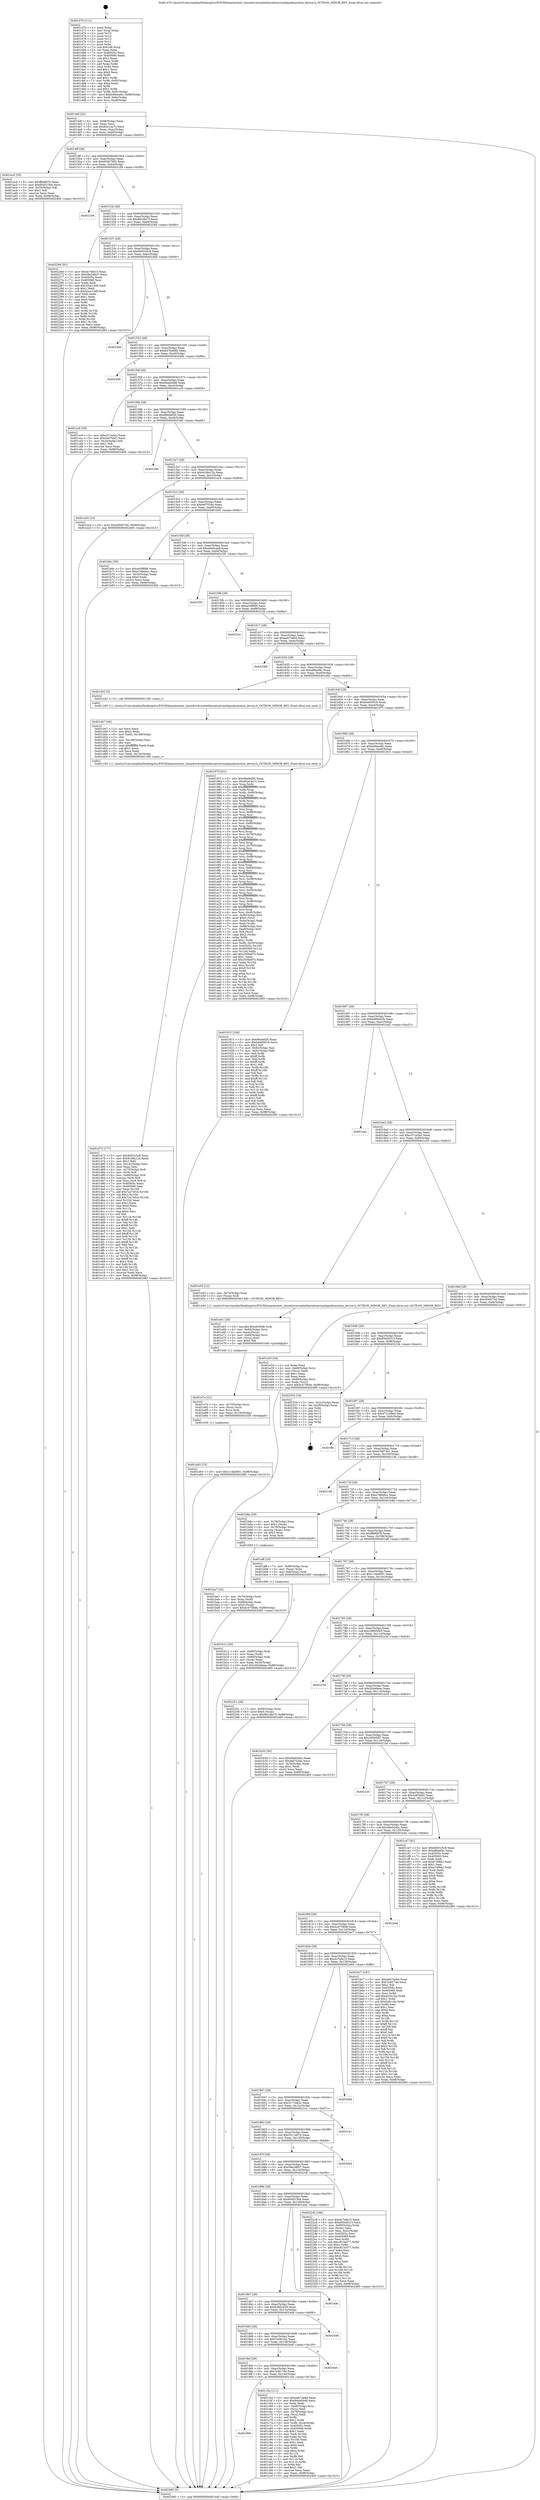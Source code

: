 digraph "0x401470" {
  label = "0x401470 (/mnt/c/Users/mathe/Desktop/tcc/POCII/binaries/extr_linuxdriversnetethernetcaviumliquidioocteon_device.h_OCTEON_MINOR_REV_Final-ollvm.out::main(0))"
  labelloc = "t"
  node[shape=record]

  Entry [label="",width=0.3,height=0.3,shape=circle,fillcolor=black,style=filled]
  "0x4014df" [label="{
     0x4014df [32]\l
     | [instrs]\l
     &nbsp;&nbsp;0x4014df \<+6\>: mov -0x98(%rbp),%eax\l
     &nbsp;&nbsp;0x4014e5 \<+2\>: mov %eax,%ecx\l
     &nbsp;&nbsp;0x4014e7 \<+6\>: sub $0x82e14a7c,%ecx\l
     &nbsp;&nbsp;0x4014ed \<+6\>: mov %eax,-0xac(%rbp)\l
     &nbsp;&nbsp;0x4014f3 \<+6\>: mov %ecx,-0xb0(%rbp)\l
     &nbsp;&nbsp;0x4014f9 \<+6\>: je 0000000000401ac0 \<main+0x650\>\l
  }"]
  "0x401ac0" [label="{
     0x401ac0 [30]\l
     | [instrs]\l
     &nbsp;&nbsp;0x401ac0 \<+5\>: mov $0xffb8fd7b,%eax\l
     &nbsp;&nbsp;0x401ac5 \<+5\>: mov $0x604515eb,%ecx\l
     &nbsp;&nbsp;0x401aca \<+3\>: mov -0x35(%rbp),%dl\l
     &nbsp;&nbsp;0x401acd \<+3\>: test $0x1,%dl\l
     &nbsp;&nbsp;0x401ad0 \<+3\>: cmovne %ecx,%eax\l
     &nbsp;&nbsp;0x401ad3 \<+6\>: mov %eax,-0x98(%rbp)\l
     &nbsp;&nbsp;0x401ad9 \<+5\>: jmp 0000000000402485 \<main+0x1015\>\l
  }"]
  "0x4014ff" [label="{
     0x4014ff [28]\l
     | [instrs]\l
     &nbsp;&nbsp;0x4014ff \<+5\>: jmp 0000000000401504 \<main+0x94\>\l
     &nbsp;&nbsp;0x401504 \<+6\>: mov -0xac(%rbp),%eax\l
     &nbsp;&nbsp;0x40150a \<+5\>: sub $0x85467693,%eax\l
     &nbsp;&nbsp;0x40150f \<+6\>: mov %eax,-0xb4(%rbp)\l
     &nbsp;&nbsp;0x401515 \<+6\>: je 0000000000402169 \<main+0xcf9\>\l
  }"]
  Exit [label="",width=0.3,height=0.3,shape=circle,fillcolor=black,style=filled,peripheries=2]
  "0x402169" [label="{
     0x402169\l
  }", style=dashed]
  "0x40151b" [label="{
     0x40151b [28]\l
     | [instrs]\l
     &nbsp;&nbsp;0x40151b \<+5\>: jmp 0000000000401520 \<main+0xb0\>\l
     &nbsp;&nbsp;0x401520 \<+6\>: mov -0xac(%rbp),%eax\l
     &nbsp;&nbsp;0x401526 \<+5\>: sub $0x881dbc7f,%eax\l
     &nbsp;&nbsp;0x40152b \<+6\>: mov %eax,-0xb8(%rbp)\l
     &nbsp;&nbsp;0x401531 \<+6\>: je 000000000040226d \<main+0xdfd\>\l
  }"]
  "0x401e93" [label="{
     0x401e93 [15]\l
     | [instrs]\l
     &nbsp;&nbsp;0x401e93 \<+10\>: movl $0x11dab091,-0x98(%rbp)\l
     &nbsp;&nbsp;0x401e9d \<+5\>: jmp 0000000000402485 \<main+0x1015\>\l
  }"]
  "0x40226d" [label="{
     0x40226d [91]\l
     | [instrs]\l
     &nbsp;&nbsp;0x40226d \<+5\>: mov $0x4c7efe15,%eax\l
     &nbsp;&nbsp;0x402272 \<+5\>: mov $0x59e2d607,%ecx\l
     &nbsp;&nbsp;0x402277 \<+7\>: mov 0x40505c,%edx\l
     &nbsp;&nbsp;0x40227e \<+7\>: mov 0x405060,%esi\l
     &nbsp;&nbsp;0x402285 \<+2\>: mov %edx,%edi\l
     &nbsp;&nbsp;0x402287 \<+6\>: add $0x32ce13d9,%edi\l
     &nbsp;&nbsp;0x40228d \<+3\>: sub $0x1,%edi\l
     &nbsp;&nbsp;0x402290 \<+6\>: sub $0x32ce13d9,%edi\l
     &nbsp;&nbsp;0x402296 \<+3\>: imul %edi,%edx\l
     &nbsp;&nbsp;0x402299 \<+3\>: and $0x1,%edx\l
     &nbsp;&nbsp;0x40229c \<+3\>: cmp $0x0,%edx\l
     &nbsp;&nbsp;0x40229f \<+4\>: sete %r8b\l
     &nbsp;&nbsp;0x4022a3 \<+3\>: cmp $0xa,%esi\l
     &nbsp;&nbsp;0x4022a6 \<+4\>: setl %r9b\l
     &nbsp;&nbsp;0x4022aa \<+3\>: mov %r8b,%r10b\l
     &nbsp;&nbsp;0x4022ad \<+3\>: and %r9b,%r10b\l
     &nbsp;&nbsp;0x4022b0 \<+3\>: xor %r9b,%r8b\l
     &nbsp;&nbsp;0x4022b3 \<+3\>: or %r8b,%r10b\l
     &nbsp;&nbsp;0x4022b6 \<+4\>: test $0x1,%r10b\l
     &nbsp;&nbsp;0x4022ba \<+3\>: cmovne %ecx,%eax\l
     &nbsp;&nbsp;0x4022bd \<+6\>: mov %eax,-0x98(%rbp)\l
     &nbsp;&nbsp;0x4022c3 \<+5\>: jmp 0000000000402485 \<main+0x1015\>\l
  }"]
  "0x401537" [label="{
     0x401537 [28]\l
     | [instrs]\l
     &nbsp;&nbsp;0x401537 \<+5\>: jmp 000000000040153c \<main+0xcc\>\l
     &nbsp;&nbsp;0x40153c \<+6\>: mov -0xac(%rbp),%eax\l
     &nbsp;&nbsp;0x401542 \<+5\>: sub $0x8d5525c8,%eax\l
     &nbsp;&nbsp;0x401547 \<+6\>: mov %eax,-0xbc(%rbp)\l
     &nbsp;&nbsp;0x40154d \<+6\>: je 00000000004023b0 \<main+0xf40\>\l
  }"]
  "0x401e7e" [label="{
     0x401e7e [21]\l
     | [instrs]\l
     &nbsp;&nbsp;0x401e7e \<+4\>: mov -0x70(%rbp),%rcx\l
     &nbsp;&nbsp;0x401e82 \<+3\>: mov (%rcx),%rcx\l
     &nbsp;&nbsp;0x401e85 \<+3\>: mov %rcx,%rdi\l
     &nbsp;&nbsp;0x401e88 \<+6\>: mov %eax,-0x150(%rbp)\l
     &nbsp;&nbsp;0x401e8e \<+5\>: call 0000000000401030 \<free@plt\>\l
     | [calls]\l
     &nbsp;&nbsp;0x401030 \{1\} (unknown)\l
  }"]
  "0x4023b0" [label="{
     0x4023b0\l
  }", style=dashed]
  "0x401553" [label="{
     0x401553 [28]\l
     | [instrs]\l
     &nbsp;&nbsp;0x401553 \<+5\>: jmp 0000000000401558 \<main+0xe8\>\l
     &nbsp;&nbsp;0x401558 \<+6\>: mov -0xac(%rbp),%eax\l
     &nbsp;&nbsp;0x40155e \<+5\>: sub $0x8d7b468b,%eax\l
     &nbsp;&nbsp;0x401563 \<+6\>: mov %eax,-0xc0(%rbp)\l
     &nbsp;&nbsp;0x401569 \<+6\>: je 000000000040240b \<main+0xf9b\>\l
  }"]
  "0x401e61" [label="{
     0x401e61 [29]\l
     | [instrs]\l
     &nbsp;&nbsp;0x401e61 \<+10\>: movabs $0x4030d6,%rdi\l
     &nbsp;&nbsp;0x401e6b \<+4\>: mov -0x60(%rbp),%rcx\l
     &nbsp;&nbsp;0x401e6f \<+2\>: mov %eax,(%rcx)\l
     &nbsp;&nbsp;0x401e71 \<+4\>: mov -0x60(%rbp),%rcx\l
     &nbsp;&nbsp;0x401e75 \<+2\>: mov (%rcx),%esi\l
     &nbsp;&nbsp;0x401e77 \<+2\>: mov $0x0,%al\l
     &nbsp;&nbsp;0x401e79 \<+5\>: call 0000000000401040 \<printf@plt\>\l
     | [calls]\l
     &nbsp;&nbsp;0x401040 \{1\} (unknown)\l
  }"]
  "0x40240b" [label="{
     0x40240b\l
  }", style=dashed]
  "0x40156f" [label="{
     0x40156f [28]\l
     | [instrs]\l
     &nbsp;&nbsp;0x40156f \<+5\>: jmp 0000000000401574 \<main+0x104\>\l
     &nbsp;&nbsp;0x401574 \<+6\>: mov -0xac(%rbp),%eax\l
     &nbsp;&nbsp;0x40157a \<+5\>: sub $0x94aa04d6,%eax\l
     &nbsp;&nbsp;0x40157f \<+6\>: mov %eax,-0xc4(%rbp)\l
     &nbsp;&nbsp;0x401585 \<+6\>: je 0000000000401cc9 \<main+0x859\>\l
  }"]
  "0x401d73" [label="{
     0x401d73 [177]\l
     | [instrs]\l
     &nbsp;&nbsp;0x401d73 \<+5\>: mov $0x8d5525c8,%ecx\l
     &nbsp;&nbsp;0x401d78 \<+5\>: mov $0x9c38a12b,%edx\l
     &nbsp;&nbsp;0x401d7d \<+3\>: mov $0x1,%dil\l
     &nbsp;&nbsp;0x401d80 \<+6\>: mov -0x14c(%rbp),%esi\l
     &nbsp;&nbsp;0x401d86 \<+3\>: imul %eax,%esi\l
     &nbsp;&nbsp;0x401d89 \<+4\>: mov -0x70(%rbp),%r8\l
     &nbsp;&nbsp;0x401d8d \<+3\>: mov (%r8),%r8\l
     &nbsp;&nbsp;0x401d90 \<+4\>: mov -0x68(%rbp),%r9\l
     &nbsp;&nbsp;0x401d94 \<+3\>: movslq (%r9),%r9\l
     &nbsp;&nbsp;0x401d97 \<+4\>: mov %esi,(%r8,%r9,4)\l
     &nbsp;&nbsp;0x401d9b \<+7\>: mov 0x40505c,%eax\l
     &nbsp;&nbsp;0x401da2 \<+7\>: mov 0x405060,%esi\l
     &nbsp;&nbsp;0x401da9 \<+3\>: mov %eax,%r10d\l
     &nbsp;&nbsp;0x401dac \<+7\>: add $0x7ca74f1b,%r10d\l
     &nbsp;&nbsp;0x401db3 \<+4\>: sub $0x1,%r10d\l
     &nbsp;&nbsp;0x401db7 \<+7\>: sub $0x7ca74f1b,%r10d\l
     &nbsp;&nbsp;0x401dbe \<+4\>: imul %r10d,%eax\l
     &nbsp;&nbsp;0x401dc2 \<+3\>: and $0x1,%eax\l
     &nbsp;&nbsp;0x401dc5 \<+3\>: cmp $0x0,%eax\l
     &nbsp;&nbsp;0x401dc8 \<+4\>: sete %r11b\l
     &nbsp;&nbsp;0x401dcc \<+3\>: cmp $0xa,%esi\l
     &nbsp;&nbsp;0x401dcf \<+3\>: setl %bl\l
     &nbsp;&nbsp;0x401dd2 \<+3\>: mov %r11b,%r14b\l
     &nbsp;&nbsp;0x401dd5 \<+4\>: xor $0xff,%r14b\l
     &nbsp;&nbsp;0x401dd9 \<+3\>: mov %bl,%r15b\l
     &nbsp;&nbsp;0x401ddc \<+4\>: xor $0xff,%r15b\l
     &nbsp;&nbsp;0x401de0 \<+4\>: xor $0x1,%dil\l
     &nbsp;&nbsp;0x401de4 \<+3\>: mov %r14b,%r12b\l
     &nbsp;&nbsp;0x401de7 \<+4\>: and $0xff,%r12b\l
     &nbsp;&nbsp;0x401deb \<+3\>: and %dil,%r11b\l
     &nbsp;&nbsp;0x401dee \<+3\>: mov %r15b,%r13b\l
     &nbsp;&nbsp;0x401df1 \<+4\>: and $0xff,%r13b\l
     &nbsp;&nbsp;0x401df5 \<+3\>: and %dil,%bl\l
     &nbsp;&nbsp;0x401df8 \<+3\>: or %r11b,%r12b\l
     &nbsp;&nbsp;0x401dfb \<+3\>: or %bl,%r13b\l
     &nbsp;&nbsp;0x401dfe \<+3\>: xor %r13b,%r12b\l
     &nbsp;&nbsp;0x401e01 \<+3\>: or %r15b,%r14b\l
     &nbsp;&nbsp;0x401e04 \<+4\>: xor $0xff,%r14b\l
     &nbsp;&nbsp;0x401e08 \<+4\>: or $0x1,%dil\l
     &nbsp;&nbsp;0x401e0c \<+3\>: and %dil,%r14b\l
     &nbsp;&nbsp;0x401e0f \<+3\>: or %r14b,%r12b\l
     &nbsp;&nbsp;0x401e12 \<+4\>: test $0x1,%r12b\l
     &nbsp;&nbsp;0x401e16 \<+3\>: cmovne %edx,%ecx\l
     &nbsp;&nbsp;0x401e19 \<+6\>: mov %ecx,-0x98(%rbp)\l
     &nbsp;&nbsp;0x401e1f \<+5\>: jmp 0000000000402485 \<main+0x1015\>\l
  }"]
  "0x401cc9" [label="{
     0x401cc9 [30]\l
     | [instrs]\l
     &nbsp;&nbsp;0x401cc9 \<+5\>: mov $0xc57ca3a1,%eax\l
     &nbsp;&nbsp;0x401cce \<+5\>: mov $0x2a97bbf1,%ecx\l
     &nbsp;&nbsp;0x401cd3 \<+3\>: mov -0x2e(%rbp),%dl\l
     &nbsp;&nbsp;0x401cd6 \<+3\>: test $0x1,%dl\l
     &nbsp;&nbsp;0x401cd9 \<+3\>: cmovne %ecx,%eax\l
     &nbsp;&nbsp;0x401cdc \<+6\>: mov %eax,-0x98(%rbp)\l
     &nbsp;&nbsp;0x401ce2 \<+5\>: jmp 0000000000402485 \<main+0x1015\>\l
  }"]
  "0x40158b" [label="{
     0x40158b [28]\l
     | [instrs]\l
     &nbsp;&nbsp;0x40158b \<+5\>: jmp 0000000000401590 \<main+0x120\>\l
     &nbsp;&nbsp;0x401590 \<+6\>: mov -0xac(%rbp),%eax\l
     &nbsp;&nbsp;0x401596 \<+5\>: sub $0x99e0ef20,%eax\l
     &nbsp;&nbsp;0x40159b \<+6\>: mov %eax,-0xc8(%rbp)\l
     &nbsp;&nbsp;0x4015a1 \<+6\>: je 0000000000402346 \<main+0xed6\>\l
  }"]
  "0x401d47" [label="{
     0x401d47 [44]\l
     | [instrs]\l
     &nbsp;&nbsp;0x401d47 \<+2\>: xor %ecx,%ecx\l
     &nbsp;&nbsp;0x401d49 \<+5\>: mov $0x2,%edx\l
     &nbsp;&nbsp;0x401d4e \<+6\>: mov %edx,-0x148(%rbp)\l
     &nbsp;&nbsp;0x401d54 \<+1\>: cltd\l
     &nbsp;&nbsp;0x401d55 \<+6\>: mov -0x148(%rbp),%esi\l
     &nbsp;&nbsp;0x401d5b \<+2\>: idiv %esi\l
     &nbsp;&nbsp;0x401d5d \<+6\>: imul $0xfffffffe,%edx,%edx\l
     &nbsp;&nbsp;0x401d63 \<+3\>: sub $0x1,%ecx\l
     &nbsp;&nbsp;0x401d66 \<+2\>: sub %ecx,%edx\l
     &nbsp;&nbsp;0x401d68 \<+6\>: mov %edx,-0x14c(%rbp)\l
     &nbsp;&nbsp;0x401d6e \<+5\>: call 0000000000401160 \<next_i\>\l
     | [calls]\l
     &nbsp;&nbsp;0x401160 \{1\} (/mnt/c/Users/mathe/Desktop/tcc/POCII/binaries/extr_linuxdriversnetethernetcaviumliquidioocteon_device.h_OCTEON_MINOR_REV_Final-ollvm.out::next_i)\l
  }"]
  "0x402346" [label="{
     0x402346\l
  }", style=dashed]
  "0x4015a7" [label="{
     0x4015a7 [28]\l
     | [instrs]\l
     &nbsp;&nbsp;0x4015a7 \<+5\>: jmp 00000000004015ac \<main+0x13c\>\l
     &nbsp;&nbsp;0x4015ac \<+6\>: mov -0xac(%rbp),%eax\l
     &nbsp;&nbsp;0x4015b2 \<+5\>: sub $0x9c38a12b,%eax\l
     &nbsp;&nbsp;0x4015b7 \<+6\>: mov %eax,-0xcc(%rbp)\l
     &nbsp;&nbsp;0x4015bd \<+6\>: je 0000000000401e24 \<main+0x9b4\>\l
  }"]
  "0x40190b" [label="{
     0x40190b\l
  }", style=dashed]
  "0x401e24" [label="{
     0x401e24 [15]\l
     | [instrs]\l
     &nbsp;&nbsp;0x401e24 \<+10\>: movl $0xd56f270d,-0x98(%rbp)\l
     &nbsp;&nbsp;0x401e2e \<+5\>: jmp 0000000000402485 \<main+0x1015\>\l
  }"]
  "0x4015c3" [label="{
     0x4015c3 [28]\l
     | [instrs]\l
     &nbsp;&nbsp;0x4015c3 \<+5\>: jmp 00000000004015c8 \<main+0x158\>\l
     &nbsp;&nbsp;0x4015c8 \<+6\>: mov -0xac(%rbp),%eax\l
     &nbsp;&nbsp;0x4015ce \<+5\>: sub $0x9ef7034e,%eax\l
     &nbsp;&nbsp;0x4015d3 \<+6\>: mov %eax,-0xd0(%rbp)\l
     &nbsp;&nbsp;0x4015d9 \<+6\>: je 0000000000401b6c \<main+0x6fc\>\l
  }"]
  "0x401c5a" [label="{
     0x401c5a [111]\l
     | [instrs]\l
     &nbsp;&nbsp;0x401c5a \<+5\>: mov $0xaeb7ae6d,%eax\l
     &nbsp;&nbsp;0x401c5f \<+5\>: mov $0x94aa04d6,%ecx\l
     &nbsp;&nbsp;0x401c64 \<+2\>: xor %edx,%edx\l
     &nbsp;&nbsp;0x401c66 \<+4\>: mov -0x68(%rbp),%rsi\l
     &nbsp;&nbsp;0x401c6a \<+2\>: mov (%rsi),%edi\l
     &nbsp;&nbsp;0x401c6c \<+4\>: mov -0x78(%rbp),%rsi\l
     &nbsp;&nbsp;0x401c70 \<+2\>: cmp (%rsi),%edi\l
     &nbsp;&nbsp;0x401c72 \<+4\>: setl %r8b\l
     &nbsp;&nbsp;0x401c76 \<+4\>: and $0x1,%r8b\l
     &nbsp;&nbsp;0x401c7a \<+4\>: mov %r8b,-0x2e(%rbp)\l
     &nbsp;&nbsp;0x401c7e \<+7\>: mov 0x40505c,%edi\l
     &nbsp;&nbsp;0x401c85 \<+8\>: mov 0x405060,%r9d\l
     &nbsp;&nbsp;0x401c8d \<+3\>: sub $0x1,%edx\l
     &nbsp;&nbsp;0x401c90 \<+3\>: mov %edi,%r10d\l
     &nbsp;&nbsp;0x401c93 \<+3\>: add %edx,%r10d\l
     &nbsp;&nbsp;0x401c96 \<+4\>: imul %r10d,%edi\l
     &nbsp;&nbsp;0x401c9a \<+3\>: and $0x1,%edi\l
     &nbsp;&nbsp;0x401c9d \<+3\>: cmp $0x0,%edi\l
     &nbsp;&nbsp;0x401ca0 \<+4\>: sete %r8b\l
     &nbsp;&nbsp;0x401ca4 \<+4\>: cmp $0xa,%r9d\l
     &nbsp;&nbsp;0x401ca8 \<+4\>: setl %r11b\l
     &nbsp;&nbsp;0x401cac \<+3\>: mov %r8b,%bl\l
     &nbsp;&nbsp;0x401caf \<+3\>: and %r11b,%bl\l
     &nbsp;&nbsp;0x401cb2 \<+3\>: xor %r11b,%r8b\l
     &nbsp;&nbsp;0x401cb5 \<+3\>: or %r8b,%bl\l
     &nbsp;&nbsp;0x401cb8 \<+3\>: test $0x1,%bl\l
     &nbsp;&nbsp;0x401cbb \<+3\>: cmovne %ecx,%eax\l
     &nbsp;&nbsp;0x401cbe \<+6\>: mov %eax,-0x98(%rbp)\l
     &nbsp;&nbsp;0x401cc4 \<+5\>: jmp 0000000000402485 \<main+0x1015\>\l
  }"]
  "0x401b6c" [label="{
     0x401b6c [30]\l
     | [instrs]\l
     &nbsp;&nbsp;0x401b6c \<+5\>: mov $0xae5f8fd6,%eax\l
     &nbsp;&nbsp;0x401b71 \<+5\>: mov $0xe7d6e6cc,%ecx\l
     &nbsp;&nbsp;0x401b76 \<+3\>: mov -0x34(%rbp),%edx\l
     &nbsp;&nbsp;0x401b79 \<+3\>: cmp $0x0,%edx\l
     &nbsp;&nbsp;0x401b7c \<+3\>: cmove %ecx,%eax\l
     &nbsp;&nbsp;0x401b7f \<+6\>: mov %eax,-0x98(%rbp)\l
     &nbsp;&nbsp;0x401b85 \<+5\>: jmp 0000000000402485 \<main+0x1015\>\l
  }"]
  "0x4015df" [label="{
     0x4015df [28]\l
     | [instrs]\l
     &nbsp;&nbsp;0x4015df \<+5\>: jmp 00000000004015e4 \<main+0x174\>\l
     &nbsp;&nbsp;0x4015e4 \<+6\>: mov -0xac(%rbp),%eax\l
     &nbsp;&nbsp;0x4015ea \<+5\>: sub $0xa6e6caa8,%eax\l
     &nbsp;&nbsp;0x4015ef \<+6\>: mov %eax,-0xd4(%rbp)\l
     &nbsp;&nbsp;0x4015f5 \<+6\>: je 0000000000401f35 \<main+0xac5\>\l
  }"]
  "0x4018ef" [label="{
     0x4018ef [28]\l
     | [instrs]\l
     &nbsp;&nbsp;0x4018ef \<+5\>: jmp 00000000004018f4 \<main+0x484\>\l
     &nbsp;&nbsp;0x4018f4 \<+6\>: mov -0xac(%rbp),%eax\l
     &nbsp;&nbsp;0x4018fa \<+5\>: sub $0x7e4f17de,%eax\l
     &nbsp;&nbsp;0x4018ff \<+6\>: mov %eax,-0x144(%rbp)\l
     &nbsp;&nbsp;0x401905 \<+6\>: je 0000000000401c5a \<main+0x7ea\>\l
  }"]
  "0x401f35" [label="{
     0x401f35\l
  }", style=dashed]
  "0x4015fb" [label="{
     0x4015fb [28]\l
     | [instrs]\l
     &nbsp;&nbsp;0x4015fb \<+5\>: jmp 0000000000401600 \<main+0x190\>\l
     &nbsp;&nbsp;0x401600 \<+6\>: mov -0xac(%rbp),%eax\l
     &nbsp;&nbsp;0x401606 \<+5\>: sub $0xae5f8fd6,%eax\l
     &nbsp;&nbsp;0x40160b \<+6\>: mov %eax,-0xd8(%rbp)\l
     &nbsp;&nbsp;0x401611 \<+6\>: je 000000000040222e \<main+0xdbe\>\l
  }"]
  "0x4020a0" [label="{
     0x4020a0\l
  }", style=dashed]
  "0x40222e" [label="{
     0x40222e\l
  }", style=dashed]
  "0x401617" [label="{
     0x401617 [28]\l
     | [instrs]\l
     &nbsp;&nbsp;0x401617 \<+5\>: jmp 000000000040161c \<main+0x1ac\>\l
     &nbsp;&nbsp;0x40161c \<+6\>: mov -0xac(%rbp),%eax\l
     &nbsp;&nbsp;0x401622 \<+5\>: sub $0xaeb7ae6d,%eax\l
     &nbsp;&nbsp;0x401627 \<+6\>: mov %eax,-0xdc(%rbp)\l
     &nbsp;&nbsp;0x40162d \<+6\>: je 000000000040238b \<main+0xf1b\>\l
  }"]
  "0x4018d3" [label="{
     0x4018d3 [28]\l
     | [instrs]\l
     &nbsp;&nbsp;0x4018d3 \<+5\>: jmp 00000000004018d8 \<main+0x468\>\l
     &nbsp;&nbsp;0x4018d8 \<+6\>: mov -0xac(%rbp),%eax\l
     &nbsp;&nbsp;0x4018de \<+5\>: sub $0x7ce9e1a2,%eax\l
     &nbsp;&nbsp;0x4018e3 \<+6\>: mov %eax,-0x140(%rbp)\l
     &nbsp;&nbsp;0x4018e9 \<+6\>: je 00000000004020a0 \<main+0xc30\>\l
  }"]
  "0x40238b" [label="{
     0x40238b\l
  }", style=dashed]
  "0x401633" [label="{
     0x401633 [28]\l
     | [instrs]\l
     &nbsp;&nbsp;0x401633 \<+5\>: jmp 0000000000401638 \<main+0x1c8\>\l
     &nbsp;&nbsp;0x401638 \<+6\>: mov -0xac(%rbp),%eax\l
     &nbsp;&nbsp;0x40163e \<+5\>: sub $0xaf6bef4c,%eax\l
     &nbsp;&nbsp;0x401643 \<+6\>: mov %eax,-0xe0(%rbp)\l
     &nbsp;&nbsp;0x401649 \<+6\>: je 0000000000401d42 \<main+0x8d2\>\l
  }"]
  "0x402448" [label="{
     0x402448\l
  }", style=dashed]
  "0x401d42" [label="{
     0x401d42 [5]\l
     | [instrs]\l
     &nbsp;&nbsp;0x401d42 \<+5\>: call 0000000000401160 \<next_i\>\l
     | [calls]\l
     &nbsp;&nbsp;0x401160 \{1\} (/mnt/c/Users/mathe/Desktop/tcc/POCII/binaries/extr_linuxdriversnetethernetcaviumliquidioocteon_device.h_OCTEON_MINOR_REV_Final-ollvm.out::next_i)\l
  }"]
  "0x40164f" [label="{
     0x40164f [28]\l
     | [instrs]\l
     &nbsp;&nbsp;0x40164f \<+5\>: jmp 0000000000401654 \<main+0x1e4\>\l
     &nbsp;&nbsp;0x401654 \<+6\>: mov -0xac(%rbp),%eax\l
     &nbsp;&nbsp;0x40165a \<+5\>: sub $0xb4465616,%eax\l
     &nbsp;&nbsp;0x40165f \<+6\>: mov %eax,-0xe4(%rbp)\l
     &nbsp;&nbsp;0x401665 \<+6\>: je 000000000040197f \<main+0x50f\>\l
  }"]
  "0x4018b7" [label="{
     0x4018b7 [28]\l
     | [instrs]\l
     &nbsp;&nbsp;0x4018b7 \<+5\>: jmp 00000000004018bc \<main+0x44c\>\l
     &nbsp;&nbsp;0x4018bc \<+6\>: mov -0xac(%rbp),%eax\l
     &nbsp;&nbsp;0x4018c2 \<+5\>: sub $0x6395c439,%eax\l
     &nbsp;&nbsp;0x4018c7 \<+6\>: mov %eax,-0x13c(%rbp)\l
     &nbsp;&nbsp;0x4018cd \<+6\>: je 0000000000402448 \<main+0xfd8\>\l
  }"]
  "0x40197f" [label="{
     0x40197f [321]\l
     | [instrs]\l
     &nbsp;&nbsp;0x40197f \<+5\>: mov $0x99e0ef20,%eax\l
     &nbsp;&nbsp;0x401984 \<+5\>: mov $0x82e14a7c,%ecx\l
     &nbsp;&nbsp;0x401989 \<+3\>: mov %rsp,%rdx\l
     &nbsp;&nbsp;0x40198c \<+4\>: add $0xfffffffffffffff0,%rdx\l
     &nbsp;&nbsp;0x401990 \<+3\>: mov %rdx,%rsp\l
     &nbsp;&nbsp;0x401993 \<+7\>: mov %rdx,-0x90(%rbp)\l
     &nbsp;&nbsp;0x40199a \<+3\>: mov %rsp,%rdx\l
     &nbsp;&nbsp;0x40199d \<+4\>: add $0xfffffffffffffff0,%rdx\l
     &nbsp;&nbsp;0x4019a1 \<+3\>: mov %rdx,%rsp\l
     &nbsp;&nbsp;0x4019a4 \<+3\>: mov %rsp,%rsi\l
     &nbsp;&nbsp;0x4019a7 \<+4\>: add $0xfffffffffffffff0,%rsi\l
     &nbsp;&nbsp;0x4019ab \<+3\>: mov %rsi,%rsp\l
     &nbsp;&nbsp;0x4019ae \<+7\>: mov %rsi,-0x88(%rbp)\l
     &nbsp;&nbsp;0x4019b5 \<+3\>: mov %rsp,%rsi\l
     &nbsp;&nbsp;0x4019b8 \<+4\>: add $0xfffffffffffffff0,%rsi\l
     &nbsp;&nbsp;0x4019bc \<+3\>: mov %rsi,%rsp\l
     &nbsp;&nbsp;0x4019bf \<+4\>: mov %rsi,-0x80(%rbp)\l
     &nbsp;&nbsp;0x4019c3 \<+3\>: mov %rsp,%rsi\l
     &nbsp;&nbsp;0x4019c6 \<+4\>: add $0xfffffffffffffff0,%rsi\l
     &nbsp;&nbsp;0x4019ca \<+3\>: mov %rsi,%rsp\l
     &nbsp;&nbsp;0x4019cd \<+4\>: mov %rsi,-0x78(%rbp)\l
     &nbsp;&nbsp;0x4019d1 \<+3\>: mov %rsp,%rsi\l
     &nbsp;&nbsp;0x4019d4 \<+4\>: add $0xfffffffffffffff0,%rsi\l
     &nbsp;&nbsp;0x4019d8 \<+3\>: mov %rsi,%rsp\l
     &nbsp;&nbsp;0x4019db \<+4\>: mov %rsi,-0x70(%rbp)\l
     &nbsp;&nbsp;0x4019df \<+3\>: mov %rsp,%rsi\l
     &nbsp;&nbsp;0x4019e2 \<+4\>: add $0xfffffffffffffff0,%rsi\l
     &nbsp;&nbsp;0x4019e6 \<+3\>: mov %rsi,%rsp\l
     &nbsp;&nbsp;0x4019e9 \<+4\>: mov %rsi,-0x68(%rbp)\l
     &nbsp;&nbsp;0x4019ed \<+3\>: mov %rsp,%rsi\l
     &nbsp;&nbsp;0x4019f0 \<+4\>: add $0xfffffffffffffff0,%rsi\l
     &nbsp;&nbsp;0x4019f4 \<+3\>: mov %rsi,%rsp\l
     &nbsp;&nbsp;0x4019f7 \<+4\>: mov %rsi,-0x60(%rbp)\l
     &nbsp;&nbsp;0x4019fb \<+3\>: mov %rsp,%rsi\l
     &nbsp;&nbsp;0x4019fe \<+4\>: add $0xfffffffffffffff0,%rsi\l
     &nbsp;&nbsp;0x401a02 \<+3\>: mov %rsi,%rsp\l
     &nbsp;&nbsp;0x401a05 \<+4\>: mov %rsi,-0x58(%rbp)\l
     &nbsp;&nbsp;0x401a09 \<+3\>: mov %rsp,%rsi\l
     &nbsp;&nbsp;0x401a0c \<+4\>: add $0xfffffffffffffff0,%rsi\l
     &nbsp;&nbsp;0x401a10 \<+3\>: mov %rsi,%rsp\l
     &nbsp;&nbsp;0x401a13 \<+4\>: mov %rsi,-0x50(%rbp)\l
     &nbsp;&nbsp;0x401a17 \<+3\>: mov %rsp,%rsi\l
     &nbsp;&nbsp;0x401a1a \<+4\>: add $0xfffffffffffffff0,%rsi\l
     &nbsp;&nbsp;0x401a1e \<+3\>: mov %rsi,%rsp\l
     &nbsp;&nbsp;0x401a21 \<+4\>: mov %rsi,-0x48(%rbp)\l
     &nbsp;&nbsp;0x401a25 \<+3\>: mov %rsp,%rsi\l
     &nbsp;&nbsp;0x401a28 \<+4\>: add $0xfffffffffffffff0,%rsi\l
     &nbsp;&nbsp;0x401a2c \<+3\>: mov %rsi,%rsp\l
     &nbsp;&nbsp;0x401a2f \<+4\>: mov %rsi,-0x40(%rbp)\l
     &nbsp;&nbsp;0x401a33 \<+7\>: mov -0x90(%rbp),%rsi\l
     &nbsp;&nbsp;0x401a3a \<+6\>: movl $0x0,(%rsi)\l
     &nbsp;&nbsp;0x401a40 \<+6\>: mov -0x9c(%rbp),%edi\l
     &nbsp;&nbsp;0x401a46 \<+2\>: mov %edi,(%rdx)\l
     &nbsp;&nbsp;0x401a48 \<+7\>: mov -0x88(%rbp),%rsi\l
     &nbsp;&nbsp;0x401a4f \<+7\>: mov -0xa8(%rbp),%r8\l
     &nbsp;&nbsp;0x401a56 \<+3\>: mov %r8,(%rsi)\l
     &nbsp;&nbsp;0x401a59 \<+3\>: cmpl $0x2,(%rdx)\l
     &nbsp;&nbsp;0x401a5c \<+4\>: setne %r9b\l
     &nbsp;&nbsp;0x401a60 \<+4\>: and $0x1,%r9b\l
     &nbsp;&nbsp;0x401a64 \<+4\>: mov %r9b,-0x35(%rbp)\l
     &nbsp;&nbsp;0x401a68 \<+8\>: mov 0x40505c,%r10d\l
     &nbsp;&nbsp;0x401a70 \<+8\>: mov 0x405060,%r11d\l
     &nbsp;&nbsp;0x401a78 \<+3\>: mov %r10d,%ebx\l
     &nbsp;&nbsp;0x401a7b \<+6\>: add $0x350bbf70,%ebx\l
     &nbsp;&nbsp;0x401a81 \<+3\>: sub $0x1,%ebx\l
     &nbsp;&nbsp;0x401a84 \<+6\>: sub $0x350bbf70,%ebx\l
     &nbsp;&nbsp;0x401a8a \<+4\>: imul %ebx,%r10d\l
     &nbsp;&nbsp;0x401a8e \<+4\>: and $0x1,%r10d\l
     &nbsp;&nbsp;0x401a92 \<+4\>: cmp $0x0,%r10d\l
     &nbsp;&nbsp;0x401a96 \<+4\>: sete %r9b\l
     &nbsp;&nbsp;0x401a9a \<+4\>: cmp $0xa,%r11d\l
     &nbsp;&nbsp;0x401a9e \<+4\>: setl %r14b\l
     &nbsp;&nbsp;0x401aa2 \<+3\>: mov %r9b,%r15b\l
     &nbsp;&nbsp;0x401aa5 \<+3\>: and %r14b,%r15b\l
     &nbsp;&nbsp;0x401aa8 \<+3\>: xor %r14b,%r9b\l
     &nbsp;&nbsp;0x401aab \<+3\>: or %r9b,%r15b\l
     &nbsp;&nbsp;0x401aae \<+4\>: test $0x1,%r15b\l
     &nbsp;&nbsp;0x401ab2 \<+3\>: cmovne %ecx,%eax\l
     &nbsp;&nbsp;0x401ab5 \<+6\>: mov %eax,-0x98(%rbp)\l
     &nbsp;&nbsp;0x401abb \<+5\>: jmp 0000000000402485 \<main+0x1015\>\l
  }"]
  "0x40166b" [label="{
     0x40166b [28]\l
     | [instrs]\l
     &nbsp;&nbsp;0x40166b \<+5\>: jmp 0000000000401670 \<main+0x200\>\l
     &nbsp;&nbsp;0x401670 \<+6\>: mov -0xac(%rbp),%eax\l
     &nbsp;&nbsp;0x401676 \<+5\>: sub $0xb49eea6c,%eax\l
     &nbsp;&nbsp;0x40167b \<+6\>: mov %eax,-0xe8(%rbp)\l
     &nbsp;&nbsp;0x401681 \<+6\>: je 0000000000401915 \<main+0x4a5\>\l
  }"]
  "0x401ade" [label="{
     0x401ade\l
  }", style=dashed]
  "0x401915" [label="{
     0x401915 [106]\l
     | [instrs]\l
     &nbsp;&nbsp;0x401915 \<+5\>: mov $0x99e0ef20,%eax\l
     &nbsp;&nbsp;0x40191a \<+5\>: mov $0xb4465616,%ecx\l
     &nbsp;&nbsp;0x40191f \<+2\>: mov $0x1,%dl\l
     &nbsp;&nbsp;0x401921 \<+7\>: mov -0x92(%rbp),%sil\l
     &nbsp;&nbsp;0x401928 \<+7\>: mov -0x91(%rbp),%dil\l
     &nbsp;&nbsp;0x40192f \<+3\>: mov %sil,%r8b\l
     &nbsp;&nbsp;0x401932 \<+4\>: xor $0xff,%r8b\l
     &nbsp;&nbsp;0x401936 \<+3\>: mov %dil,%r9b\l
     &nbsp;&nbsp;0x401939 \<+4\>: xor $0xff,%r9b\l
     &nbsp;&nbsp;0x40193d \<+3\>: xor $0x1,%dl\l
     &nbsp;&nbsp;0x401940 \<+3\>: mov %r8b,%r10b\l
     &nbsp;&nbsp;0x401943 \<+4\>: and $0xff,%r10b\l
     &nbsp;&nbsp;0x401947 \<+3\>: and %dl,%sil\l
     &nbsp;&nbsp;0x40194a \<+3\>: mov %r9b,%r11b\l
     &nbsp;&nbsp;0x40194d \<+4\>: and $0xff,%r11b\l
     &nbsp;&nbsp;0x401951 \<+3\>: and %dl,%dil\l
     &nbsp;&nbsp;0x401954 \<+3\>: or %sil,%r10b\l
     &nbsp;&nbsp;0x401957 \<+3\>: or %dil,%r11b\l
     &nbsp;&nbsp;0x40195a \<+3\>: xor %r11b,%r10b\l
     &nbsp;&nbsp;0x40195d \<+3\>: or %r9b,%r8b\l
     &nbsp;&nbsp;0x401960 \<+4\>: xor $0xff,%r8b\l
     &nbsp;&nbsp;0x401964 \<+3\>: or $0x1,%dl\l
     &nbsp;&nbsp;0x401967 \<+3\>: and %dl,%r8b\l
     &nbsp;&nbsp;0x40196a \<+3\>: or %r8b,%r10b\l
     &nbsp;&nbsp;0x40196d \<+4\>: test $0x1,%r10b\l
     &nbsp;&nbsp;0x401971 \<+3\>: cmovne %ecx,%eax\l
     &nbsp;&nbsp;0x401974 \<+6\>: mov %eax,-0x98(%rbp)\l
     &nbsp;&nbsp;0x40197a \<+5\>: jmp 0000000000402485 \<main+0x1015\>\l
  }"]
  "0x401687" [label="{
     0x401687 [28]\l
     | [instrs]\l
     &nbsp;&nbsp;0x401687 \<+5\>: jmp 000000000040168c \<main+0x21c\>\l
     &nbsp;&nbsp;0x40168c \<+6\>: mov -0xac(%rbp),%eax\l
     &nbsp;&nbsp;0x401692 \<+5\>: sub $0xbd80e43b,%eax\l
     &nbsp;&nbsp;0x401697 \<+6\>: mov %eax,-0xec(%rbp)\l
     &nbsp;&nbsp;0x40169d \<+6\>: je 0000000000401ea2 \<main+0xa32\>\l
  }"]
  "0x402485" [label="{
     0x402485 [5]\l
     | [instrs]\l
     &nbsp;&nbsp;0x402485 \<+5\>: jmp 00000000004014df \<main+0x6f\>\l
  }"]
  "0x401470" [label="{
     0x401470 [111]\l
     | [instrs]\l
     &nbsp;&nbsp;0x401470 \<+1\>: push %rbp\l
     &nbsp;&nbsp;0x401471 \<+3\>: mov %rsp,%rbp\l
     &nbsp;&nbsp;0x401474 \<+2\>: push %r15\l
     &nbsp;&nbsp;0x401476 \<+2\>: push %r14\l
     &nbsp;&nbsp;0x401478 \<+2\>: push %r13\l
     &nbsp;&nbsp;0x40147a \<+2\>: push %r12\l
     &nbsp;&nbsp;0x40147c \<+1\>: push %rbx\l
     &nbsp;&nbsp;0x40147d \<+7\>: sub $0x168,%rsp\l
     &nbsp;&nbsp;0x401484 \<+2\>: xor %eax,%eax\l
     &nbsp;&nbsp;0x401486 \<+7\>: mov 0x40505c,%ecx\l
     &nbsp;&nbsp;0x40148d \<+7\>: mov 0x405060,%edx\l
     &nbsp;&nbsp;0x401494 \<+3\>: sub $0x1,%eax\l
     &nbsp;&nbsp;0x401497 \<+3\>: mov %ecx,%r8d\l
     &nbsp;&nbsp;0x40149a \<+3\>: add %eax,%r8d\l
     &nbsp;&nbsp;0x40149d \<+4\>: imul %r8d,%ecx\l
     &nbsp;&nbsp;0x4014a1 \<+3\>: and $0x1,%ecx\l
     &nbsp;&nbsp;0x4014a4 \<+3\>: cmp $0x0,%ecx\l
     &nbsp;&nbsp;0x4014a7 \<+4\>: sete %r9b\l
     &nbsp;&nbsp;0x4014ab \<+4\>: and $0x1,%r9b\l
     &nbsp;&nbsp;0x4014af \<+7\>: mov %r9b,-0x92(%rbp)\l
     &nbsp;&nbsp;0x4014b6 \<+3\>: cmp $0xa,%edx\l
     &nbsp;&nbsp;0x4014b9 \<+4\>: setl %r9b\l
     &nbsp;&nbsp;0x4014bd \<+4\>: and $0x1,%r9b\l
     &nbsp;&nbsp;0x4014c1 \<+7\>: mov %r9b,-0x91(%rbp)\l
     &nbsp;&nbsp;0x4014c8 \<+10\>: movl $0xb49eea6c,-0x98(%rbp)\l
     &nbsp;&nbsp;0x4014d2 \<+6\>: mov %edi,-0x9c(%rbp)\l
     &nbsp;&nbsp;0x4014d8 \<+7\>: mov %rsi,-0xa8(%rbp)\l
  }"]
  "0x40189b" [label="{
     0x40189b [28]\l
     | [instrs]\l
     &nbsp;&nbsp;0x40189b \<+5\>: jmp 00000000004018a0 \<main+0x430\>\l
     &nbsp;&nbsp;0x4018a0 \<+6\>: mov -0xac(%rbp),%eax\l
     &nbsp;&nbsp;0x4018a6 \<+5\>: sub $0x604515eb,%eax\l
     &nbsp;&nbsp;0x4018ab \<+6\>: mov %eax,-0x138(%rbp)\l
     &nbsp;&nbsp;0x4018b1 \<+6\>: je 0000000000401ade \<main+0x66e\>\l
  }"]
  "0x4022c8" [label="{
     0x4022c8 [108]\l
     | [instrs]\l
     &nbsp;&nbsp;0x4022c8 \<+5\>: mov $0x4c7efe15,%eax\l
     &nbsp;&nbsp;0x4022cd \<+5\>: mov $0xd5928313,%ecx\l
     &nbsp;&nbsp;0x4022d2 \<+7\>: mov -0x90(%rbp),%rdx\l
     &nbsp;&nbsp;0x4022d9 \<+2\>: mov (%rdx),%esi\l
     &nbsp;&nbsp;0x4022db \<+3\>: mov %esi,-0x2c(%rbp)\l
     &nbsp;&nbsp;0x4022de \<+7\>: mov 0x40505c,%esi\l
     &nbsp;&nbsp;0x4022e5 \<+7\>: mov 0x405060,%edi\l
     &nbsp;&nbsp;0x4022ec \<+3\>: mov %esi,%r8d\l
     &nbsp;&nbsp;0x4022ef \<+7\>: sub $0xc913a577,%r8d\l
     &nbsp;&nbsp;0x4022f6 \<+4\>: sub $0x1,%r8d\l
     &nbsp;&nbsp;0x4022fa \<+7\>: add $0xc913a577,%r8d\l
     &nbsp;&nbsp;0x402301 \<+4\>: imul %r8d,%esi\l
     &nbsp;&nbsp;0x402305 \<+3\>: and $0x1,%esi\l
     &nbsp;&nbsp;0x402308 \<+3\>: cmp $0x0,%esi\l
     &nbsp;&nbsp;0x40230b \<+4\>: sete %r9b\l
     &nbsp;&nbsp;0x40230f \<+3\>: cmp $0xa,%edi\l
     &nbsp;&nbsp;0x402312 \<+4\>: setl %r10b\l
     &nbsp;&nbsp;0x402316 \<+3\>: mov %r9b,%r11b\l
     &nbsp;&nbsp;0x402319 \<+3\>: and %r10b,%r11b\l
     &nbsp;&nbsp;0x40231c \<+3\>: xor %r10b,%r9b\l
     &nbsp;&nbsp;0x40231f \<+3\>: or %r9b,%r11b\l
     &nbsp;&nbsp;0x402322 \<+4\>: test $0x1,%r11b\l
     &nbsp;&nbsp;0x402326 \<+3\>: cmovne %ecx,%eax\l
     &nbsp;&nbsp;0x402329 \<+6\>: mov %eax,-0x98(%rbp)\l
     &nbsp;&nbsp;0x40232f \<+5\>: jmp 0000000000402485 \<main+0x1015\>\l
  }"]
  "0x401ea2" [label="{
     0x401ea2\l
  }", style=dashed]
  "0x4016a3" [label="{
     0x4016a3 [28]\l
     | [instrs]\l
     &nbsp;&nbsp;0x4016a3 \<+5\>: jmp 00000000004016a8 \<main+0x238\>\l
     &nbsp;&nbsp;0x4016a8 \<+6\>: mov -0xac(%rbp),%eax\l
     &nbsp;&nbsp;0x4016ae \<+5\>: sub $0xc57ca3a1,%eax\l
     &nbsp;&nbsp;0x4016b3 \<+6\>: mov %eax,-0xf0(%rbp)\l
     &nbsp;&nbsp;0x4016b9 \<+6\>: je 0000000000401e55 \<main+0x9e5\>\l
  }"]
  "0x40187f" [label="{
     0x40187f [28]\l
     | [instrs]\l
     &nbsp;&nbsp;0x40187f \<+5\>: jmp 0000000000401884 \<main+0x414\>\l
     &nbsp;&nbsp;0x401884 \<+6\>: mov -0xac(%rbp),%eax\l
     &nbsp;&nbsp;0x40188a \<+5\>: sub $0x59e2d607,%eax\l
     &nbsp;&nbsp;0x40188f \<+6\>: mov %eax,-0x134(%rbp)\l
     &nbsp;&nbsp;0x401895 \<+6\>: je 00000000004022c8 \<main+0xe58\>\l
  }"]
  "0x401e55" [label="{
     0x401e55 [12]\l
     | [instrs]\l
     &nbsp;&nbsp;0x401e55 \<+4\>: mov -0x70(%rbp),%rax\l
     &nbsp;&nbsp;0x401e59 \<+3\>: mov (%rax),%rdi\l
     &nbsp;&nbsp;0x401e5c \<+5\>: call 0000000000401440 \<OCTEON_MINOR_REV\>\l
     | [calls]\l
     &nbsp;&nbsp;0x401440 \{1\} (/mnt/c/Users/mathe/Desktop/tcc/POCII/binaries/extr_linuxdriversnetethernetcaviumliquidioocteon_device.h_OCTEON_MINOR_REV_Final-ollvm.out::OCTEON_MINOR_REV)\l
  }"]
  "0x4016bf" [label="{
     0x4016bf [28]\l
     | [instrs]\l
     &nbsp;&nbsp;0x4016bf \<+5\>: jmp 00000000004016c4 \<main+0x254\>\l
     &nbsp;&nbsp;0x4016c4 \<+6\>: mov -0xac(%rbp),%eax\l
     &nbsp;&nbsp;0x4016ca \<+5\>: sub $0xd56f270d,%eax\l
     &nbsp;&nbsp;0x4016cf \<+6\>: mov %eax,-0xf4(%rbp)\l
     &nbsp;&nbsp;0x4016d5 \<+6\>: je 0000000000401e33 \<main+0x9c3\>\l
  }"]
  "0x40200d" [label="{
     0x40200d\l
  }", style=dashed]
  "0x401e33" [label="{
     0x401e33 [34]\l
     | [instrs]\l
     &nbsp;&nbsp;0x401e33 \<+2\>: xor %eax,%eax\l
     &nbsp;&nbsp;0x401e35 \<+4\>: mov -0x68(%rbp),%rcx\l
     &nbsp;&nbsp;0x401e39 \<+2\>: mov (%rcx),%edx\l
     &nbsp;&nbsp;0x401e3b \<+3\>: sub $0x1,%eax\l
     &nbsp;&nbsp;0x401e3e \<+2\>: sub %eax,%edx\l
     &nbsp;&nbsp;0x401e40 \<+4\>: mov -0x68(%rbp),%rcx\l
     &nbsp;&nbsp;0x401e44 \<+2\>: mov %edx,(%rcx)\l
     &nbsp;&nbsp;0x401e46 \<+10\>: movl $0x4c47584b,-0x98(%rbp)\l
     &nbsp;&nbsp;0x401e50 \<+5\>: jmp 0000000000402485 \<main+0x1015\>\l
  }"]
  "0x4016db" [label="{
     0x4016db [28]\l
     | [instrs]\l
     &nbsp;&nbsp;0x4016db \<+5\>: jmp 00000000004016e0 \<main+0x270\>\l
     &nbsp;&nbsp;0x4016e0 \<+6\>: mov -0xac(%rbp),%eax\l
     &nbsp;&nbsp;0x4016e6 \<+5\>: sub $0xd5928313,%eax\l
     &nbsp;&nbsp;0x4016eb \<+6\>: mov %eax,-0xf8(%rbp)\l
     &nbsp;&nbsp;0x4016f1 \<+6\>: je 0000000000402334 \<main+0xec4\>\l
  }"]
  "0x401863" [label="{
     0x401863 [28]\l
     | [instrs]\l
     &nbsp;&nbsp;0x401863 \<+5\>: jmp 0000000000401868 \<main+0x3f8\>\l
     &nbsp;&nbsp;0x401868 \<+6\>: mov -0xac(%rbp),%eax\l
     &nbsp;&nbsp;0x40186e \<+5\>: sub $0x5311a67d,%eax\l
     &nbsp;&nbsp;0x401873 \<+6\>: mov %eax,-0x130(%rbp)\l
     &nbsp;&nbsp;0x401879 \<+6\>: je 000000000040200d \<main+0xb9d\>\l
  }"]
  "0x402334" [label="{
     0x402334 [18]\l
     | [instrs]\l
     &nbsp;&nbsp;0x402334 \<+3\>: mov -0x2c(%rbp),%eax\l
     &nbsp;&nbsp;0x402337 \<+4\>: lea -0x28(%rbp),%rsp\l
     &nbsp;&nbsp;0x40233b \<+1\>: pop %rbx\l
     &nbsp;&nbsp;0x40233c \<+2\>: pop %r12\l
     &nbsp;&nbsp;0x40233e \<+2\>: pop %r13\l
     &nbsp;&nbsp;0x402340 \<+2\>: pop %r14\l
     &nbsp;&nbsp;0x402342 \<+2\>: pop %r15\l
     &nbsp;&nbsp;0x402344 \<+1\>: pop %rbp\l
     &nbsp;&nbsp;0x402345 \<+1\>: ret\l
  }"]
  "0x4016f7" [label="{
     0x4016f7 [28]\l
     | [instrs]\l
     &nbsp;&nbsp;0x4016f7 \<+5\>: jmp 00000000004016fc \<main+0x28c\>\l
     &nbsp;&nbsp;0x4016fc \<+6\>: mov -0xac(%rbp),%eax\l
     &nbsp;&nbsp;0x401702 \<+5\>: sub $0xd72169ed,%eax\l
     &nbsp;&nbsp;0x401707 \<+6\>: mov %eax,-0xfc(%rbp)\l
     &nbsp;&nbsp;0x40170d \<+6\>: je 0000000000401ffe \<main+0xb8e\>\l
  }"]
  "0x4021e1" [label="{
     0x4021e1\l
  }", style=dashed]
  "0x401ffe" [label="{
     0x401ffe\l
  }", style=dashed]
  "0x401713" [label="{
     0x401713 [28]\l
     | [instrs]\l
     &nbsp;&nbsp;0x401713 \<+5\>: jmp 0000000000401718 \<main+0x2a8\>\l
     &nbsp;&nbsp;0x401718 \<+6\>: mov -0xac(%rbp),%eax\l
     &nbsp;&nbsp;0x40171e \<+5\>: sub $0xd7687441,%eax\l
     &nbsp;&nbsp;0x401723 \<+6\>: mov %eax,-0x100(%rbp)\l
     &nbsp;&nbsp;0x401729 \<+6\>: je 000000000040214b \<main+0xcdb\>\l
  }"]
  "0x401847" [label="{
     0x401847 [28]\l
     | [instrs]\l
     &nbsp;&nbsp;0x401847 \<+5\>: jmp 000000000040184c \<main+0x3dc\>\l
     &nbsp;&nbsp;0x40184c \<+6\>: mov -0xac(%rbp),%eax\l
     &nbsp;&nbsp;0x401852 \<+5\>: sub $0x5171bb2c,%eax\l
     &nbsp;&nbsp;0x401857 \<+6\>: mov %eax,-0x12c(%rbp)\l
     &nbsp;&nbsp;0x40185d \<+6\>: je 00000000004021e1 \<main+0xd71\>\l
  }"]
  "0x40214b" [label="{
     0x40214b\l
  }", style=dashed]
  "0x40172f" [label="{
     0x40172f [28]\l
     | [instrs]\l
     &nbsp;&nbsp;0x40172f \<+5\>: jmp 0000000000401734 \<main+0x2c4\>\l
     &nbsp;&nbsp;0x401734 \<+6\>: mov -0xac(%rbp),%eax\l
     &nbsp;&nbsp;0x40173a \<+5\>: sub $0xe7d6e6cc,%eax\l
     &nbsp;&nbsp;0x40173f \<+6\>: mov %eax,-0x104(%rbp)\l
     &nbsp;&nbsp;0x401745 \<+6\>: je 0000000000401b8a \<main+0x71a\>\l
  }"]
  "0x40246d" [label="{
     0x40246d\l
  }", style=dashed]
  "0x401b8a" [label="{
     0x401b8a [29]\l
     | [instrs]\l
     &nbsp;&nbsp;0x401b8a \<+4\>: mov -0x78(%rbp),%rax\l
     &nbsp;&nbsp;0x401b8e \<+6\>: movl $0x1,(%rax)\l
     &nbsp;&nbsp;0x401b94 \<+4\>: mov -0x78(%rbp),%rax\l
     &nbsp;&nbsp;0x401b98 \<+3\>: movslq (%rax),%rax\l
     &nbsp;&nbsp;0x401b9b \<+4\>: shl $0x2,%rax\l
     &nbsp;&nbsp;0x401b9f \<+3\>: mov %rax,%rdi\l
     &nbsp;&nbsp;0x401ba2 \<+5\>: call 0000000000401050 \<malloc@plt\>\l
     | [calls]\l
     &nbsp;&nbsp;0x401050 \{1\} (unknown)\l
  }"]
  "0x40174b" [label="{
     0x40174b [28]\l
     | [instrs]\l
     &nbsp;&nbsp;0x40174b \<+5\>: jmp 0000000000401750 \<main+0x2e0\>\l
     &nbsp;&nbsp;0x401750 \<+6\>: mov -0xac(%rbp),%eax\l
     &nbsp;&nbsp;0x401756 \<+5\>: sub $0xffb8fd7b,%eax\l
     &nbsp;&nbsp;0x40175b \<+6\>: mov %eax,-0x108(%rbp)\l
     &nbsp;&nbsp;0x401761 \<+6\>: je 0000000000401aff \<main+0x68f\>\l
  }"]
  "0x40182b" [label="{
     0x40182b [28]\l
     | [instrs]\l
     &nbsp;&nbsp;0x40182b \<+5\>: jmp 0000000000401830 \<main+0x3c0\>\l
     &nbsp;&nbsp;0x401830 \<+6\>: mov -0xac(%rbp),%eax\l
     &nbsp;&nbsp;0x401836 \<+5\>: sub $0x4c7efe15,%eax\l
     &nbsp;&nbsp;0x40183b \<+6\>: mov %eax,-0x128(%rbp)\l
     &nbsp;&nbsp;0x401841 \<+6\>: je 000000000040246d \<main+0xffd\>\l
  }"]
  "0x401aff" [label="{
     0x401aff [19]\l
     | [instrs]\l
     &nbsp;&nbsp;0x401aff \<+7\>: mov -0x88(%rbp),%rax\l
     &nbsp;&nbsp;0x401b06 \<+3\>: mov (%rax),%rax\l
     &nbsp;&nbsp;0x401b09 \<+4\>: mov 0x8(%rax),%rdi\l
     &nbsp;&nbsp;0x401b0d \<+5\>: call 0000000000401060 \<atoi@plt\>\l
     | [calls]\l
     &nbsp;&nbsp;0x401060 \{1\} (unknown)\l
  }"]
  "0x401767" [label="{
     0x401767 [28]\l
     | [instrs]\l
     &nbsp;&nbsp;0x401767 \<+5\>: jmp 000000000040176c \<main+0x2fc\>\l
     &nbsp;&nbsp;0x40176c \<+6\>: mov -0xac(%rbp),%eax\l
     &nbsp;&nbsp;0x401772 \<+5\>: sub $0x11dab091,%eax\l
     &nbsp;&nbsp;0x401777 \<+6\>: mov %eax,-0x10c(%rbp)\l
     &nbsp;&nbsp;0x40177d \<+6\>: je 0000000000402251 \<main+0xde1\>\l
  }"]
  "0x401b12" [label="{
     0x401b12 [30]\l
     | [instrs]\l
     &nbsp;&nbsp;0x401b12 \<+4\>: mov -0x80(%rbp),%rdi\l
     &nbsp;&nbsp;0x401b16 \<+2\>: mov %eax,(%rdi)\l
     &nbsp;&nbsp;0x401b18 \<+4\>: mov -0x80(%rbp),%rdi\l
     &nbsp;&nbsp;0x401b1c \<+2\>: mov (%rdi),%eax\l
     &nbsp;&nbsp;0x401b1e \<+3\>: mov %eax,-0x34(%rbp)\l
     &nbsp;&nbsp;0x401b21 \<+10\>: movl $0x2044deee,-0x98(%rbp)\l
     &nbsp;&nbsp;0x401b2b \<+5\>: jmp 0000000000402485 \<main+0x1015\>\l
  }"]
  "0x401bc7" [label="{
     0x401bc7 [147]\l
     | [instrs]\l
     &nbsp;&nbsp;0x401bc7 \<+5\>: mov $0xaeb7ae6d,%eax\l
     &nbsp;&nbsp;0x401bcc \<+5\>: mov $0x7e4f17de,%ecx\l
     &nbsp;&nbsp;0x401bd1 \<+2\>: mov $0x1,%dl\l
     &nbsp;&nbsp;0x401bd3 \<+7\>: mov 0x40505c,%esi\l
     &nbsp;&nbsp;0x401bda \<+7\>: mov 0x405060,%edi\l
     &nbsp;&nbsp;0x401be1 \<+3\>: mov %esi,%r8d\l
     &nbsp;&nbsp;0x401be4 \<+7\>: add $0x4281c5a,%r8d\l
     &nbsp;&nbsp;0x401beb \<+4\>: sub $0x1,%r8d\l
     &nbsp;&nbsp;0x401bef \<+7\>: sub $0x4281c5a,%r8d\l
     &nbsp;&nbsp;0x401bf6 \<+4\>: imul %r8d,%esi\l
     &nbsp;&nbsp;0x401bfa \<+3\>: and $0x1,%esi\l
     &nbsp;&nbsp;0x401bfd \<+3\>: cmp $0x0,%esi\l
     &nbsp;&nbsp;0x401c00 \<+4\>: sete %r9b\l
     &nbsp;&nbsp;0x401c04 \<+3\>: cmp $0xa,%edi\l
     &nbsp;&nbsp;0x401c07 \<+4\>: setl %r10b\l
     &nbsp;&nbsp;0x401c0b \<+3\>: mov %r9b,%r11b\l
     &nbsp;&nbsp;0x401c0e \<+4\>: xor $0xff,%r11b\l
     &nbsp;&nbsp;0x401c12 \<+3\>: mov %r10b,%bl\l
     &nbsp;&nbsp;0x401c15 \<+3\>: xor $0xff,%bl\l
     &nbsp;&nbsp;0x401c18 \<+3\>: xor $0x0,%dl\l
     &nbsp;&nbsp;0x401c1b \<+3\>: mov %r11b,%r14b\l
     &nbsp;&nbsp;0x401c1e \<+4\>: and $0x0,%r14b\l
     &nbsp;&nbsp;0x401c22 \<+3\>: and %dl,%r9b\l
     &nbsp;&nbsp;0x401c25 \<+3\>: mov %bl,%r15b\l
     &nbsp;&nbsp;0x401c28 \<+4\>: and $0x0,%r15b\l
     &nbsp;&nbsp;0x401c2c \<+3\>: and %dl,%r10b\l
     &nbsp;&nbsp;0x401c2f \<+3\>: or %r9b,%r14b\l
     &nbsp;&nbsp;0x401c32 \<+3\>: or %r10b,%r15b\l
     &nbsp;&nbsp;0x401c35 \<+3\>: xor %r15b,%r14b\l
     &nbsp;&nbsp;0x401c38 \<+3\>: or %bl,%r11b\l
     &nbsp;&nbsp;0x401c3b \<+4\>: xor $0xff,%r11b\l
     &nbsp;&nbsp;0x401c3f \<+3\>: or $0x0,%dl\l
     &nbsp;&nbsp;0x401c42 \<+3\>: and %dl,%r11b\l
     &nbsp;&nbsp;0x401c45 \<+3\>: or %r11b,%r14b\l
     &nbsp;&nbsp;0x401c48 \<+4\>: test $0x1,%r14b\l
     &nbsp;&nbsp;0x401c4c \<+3\>: cmovne %ecx,%eax\l
     &nbsp;&nbsp;0x401c4f \<+6\>: mov %eax,-0x98(%rbp)\l
     &nbsp;&nbsp;0x401c55 \<+5\>: jmp 0000000000402485 \<main+0x1015\>\l
  }"]
  "0x402251" [label="{
     0x402251 [28]\l
     | [instrs]\l
     &nbsp;&nbsp;0x402251 \<+7\>: mov -0x90(%rbp),%rax\l
     &nbsp;&nbsp;0x402258 \<+6\>: movl $0x0,(%rax)\l
     &nbsp;&nbsp;0x40225e \<+10\>: movl $0x881dbc7f,-0x98(%rbp)\l
     &nbsp;&nbsp;0x402268 \<+5\>: jmp 0000000000402485 \<main+0x1015\>\l
  }"]
  "0x401783" [label="{
     0x401783 [28]\l
     | [instrs]\l
     &nbsp;&nbsp;0x401783 \<+5\>: jmp 0000000000401788 \<main+0x318\>\l
     &nbsp;&nbsp;0x401788 \<+6\>: mov -0xac(%rbp),%eax\l
     &nbsp;&nbsp;0x40178e \<+5\>: sub $0x168930d3,%eax\l
     &nbsp;&nbsp;0x401793 \<+6\>: mov %eax,-0x110(%rbp)\l
     &nbsp;&nbsp;0x401799 \<+6\>: je 000000000040223d \<main+0xdcd\>\l
  }"]
  "0x40180f" [label="{
     0x40180f [28]\l
     | [instrs]\l
     &nbsp;&nbsp;0x40180f \<+5\>: jmp 0000000000401814 \<main+0x3a4\>\l
     &nbsp;&nbsp;0x401814 \<+6\>: mov -0xac(%rbp),%eax\l
     &nbsp;&nbsp;0x40181a \<+5\>: sub $0x4c47584b,%eax\l
     &nbsp;&nbsp;0x40181f \<+6\>: mov %eax,-0x124(%rbp)\l
     &nbsp;&nbsp;0x401825 \<+6\>: je 0000000000401bc7 \<main+0x757\>\l
  }"]
  "0x40223d" [label="{
     0x40223d\l
  }", style=dashed]
  "0x40179f" [label="{
     0x40179f [28]\l
     | [instrs]\l
     &nbsp;&nbsp;0x40179f \<+5\>: jmp 00000000004017a4 \<main+0x334\>\l
     &nbsp;&nbsp;0x4017a4 \<+6\>: mov -0xac(%rbp),%eax\l
     &nbsp;&nbsp;0x4017aa \<+5\>: sub $0x2044deee,%eax\l
     &nbsp;&nbsp;0x4017af \<+6\>: mov %eax,-0x114(%rbp)\l
     &nbsp;&nbsp;0x4017b5 \<+6\>: je 0000000000401b30 \<main+0x6c0\>\l
  }"]
  "0x401b4e" [label="{
     0x401b4e\l
  }", style=dashed]
  "0x401b30" [label="{
     0x401b30 [30]\l
     | [instrs]\l
     &nbsp;&nbsp;0x401b30 \<+5\>: mov $0x48e02ebc,%eax\l
     &nbsp;&nbsp;0x401b35 \<+5\>: mov $0x9ef7034e,%ecx\l
     &nbsp;&nbsp;0x401b3a \<+3\>: mov -0x34(%rbp),%edx\l
     &nbsp;&nbsp;0x401b3d \<+3\>: cmp $0x1,%edx\l
     &nbsp;&nbsp;0x401b40 \<+3\>: cmovl %ecx,%eax\l
     &nbsp;&nbsp;0x401b43 \<+6\>: mov %eax,-0x98(%rbp)\l
     &nbsp;&nbsp;0x401b49 \<+5\>: jmp 0000000000402485 \<main+0x1015\>\l
  }"]
  "0x4017bb" [label="{
     0x4017bb [28]\l
     | [instrs]\l
     &nbsp;&nbsp;0x4017bb \<+5\>: jmp 00000000004017c0 \<main+0x350\>\l
     &nbsp;&nbsp;0x4017c0 \<+6\>: mov -0xac(%rbp),%eax\l
     &nbsp;&nbsp;0x4017c6 \<+5\>: sub $0x265e5fd7,%eax\l
     &nbsp;&nbsp;0x4017cb \<+6\>: mov %eax,-0x118(%rbp)\l
     &nbsp;&nbsp;0x4017d1 \<+6\>: je 00000000004021bf \<main+0xd4f\>\l
  }"]
  "0x401ba7" [label="{
     0x401ba7 [32]\l
     | [instrs]\l
     &nbsp;&nbsp;0x401ba7 \<+4\>: mov -0x70(%rbp),%rdi\l
     &nbsp;&nbsp;0x401bab \<+3\>: mov %rax,(%rdi)\l
     &nbsp;&nbsp;0x401bae \<+4\>: mov -0x68(%rbp),%rax\l
     &nbsp;&nbsp;0x401bb2 \<+6\>: movl $0x0,(%rax)\l
     &nbsp;&nbsp;0x401bb8 \<+10\>: movl $0x4c47584b,-0x98(%rbp)\l
     &nbsp;&nbsp;0x401bc2 \<+5\>: jmp 0000000000402485 \<main+0x1015\>\l
  }"]
  "0x4017f3" [label="{
     0x4017f3 [28]\l
     | [instrs]\l
     &nbsp;&nbsp;0x4017f3 \<+5\>: jmp 00000000004017f8 \<main+0x388\>\l
     &nbsp;&nbsp;0x4017f8 \<+6\>: mov -0xac(%rbp),%eax\l
     &nbsp;&nbsp;0x4017fe \<+5\>: sub $0x48e02ebc,%eax\l
     &nbsp;&nbsp;0x401803 \<+6\>: mov %eax,-0x120(%rbp)\l
     &nbsp;&nbsp;0x401809 \<+6\>: je 0000000000401b4e \<main+0x6de\>\l
  }"]
  "0x4021bf" [label="{
     0x4021bf\l
  }", style=dashed]
  "0x4017d7" [label="{
     0x4017d7 [28]\l
     | [instrs]\l
     &nbsp;&nbsp;0x4017d7 \<+5\>: jmp 00000000004017dc \<main+0x36c\>\l
     &nbsp;&nbsp;0x4017dc \<+6\>: mov -0xac(%rbp),%eax\l
     &nbsp;&nbsp;0x4017e2 \<+5\>: sub $0x2a97bbf1,%eax\l
     &nbsp;&nbsp;0x4017e7 \<+6\>: mov %eax,-0x11c(%rbp)\l
     &nbsp;&nbsp;0x4017ed \<+6\>: je 0000000000401ce7 \<main+0x877\>\l
  }"]
  "0x401ce7" [label="{
     0x401ce7 [91]\l
     | [instrs]\l
     &nbsp;&nbsp;0x401ce7 \<+5\>: mov $0x8d5525c8,%eax\l
     &nbsp;&nbsp;0x401cec \<+5\>: mov $0xaf6bef4c,%ecx\l
     &nbsp;&nbsp;0x401cf1 \<+7\>: mov 0x40505c,%edx\l
     &nbsp;&nbsp;0x401cf8 \<+7\>: mov 0x405060,%esi\l
     &nbsp;&nbsp;0x401cff \<+2\>: mov %edx,%edi\l
     &nbsp;&nbsp;0x401d01 \<+6\>: sub $0xe74f662,%edi\l
     &nbsp;&nbsp;0x401d07 \<+3\>: sub $0x1,%edi\l
     &nbsp;&nbsp;0x401d0a \<+6\>: add $0xe74f662,%edi\l
     &nbsp;&nbsp;0x401d10 \<+3\>: imul %edi,%edx\l
     &nbsp;&nbsp;0x401d13 \<+3\>: and $0x1,%edx\l
     &nbsp;&nbsp;0x401d16 \<+3\>: cmp $0x0,%edx\l
     &nbsp;&nbsp;0x401d19 \<+4\>: sete %r8b\l
     &nbsp;&nbsp;0x401d1d \<+3\>: cmp $0xa,%esi\l
     &nbsp;&nbsp;0x401d20 \<+4\>: setl %r9b\l
     &nbsp;&nbsp;0x401d24 \<+3\>: mov %r8b,%r10b\l
     &nbsp;&nbsp;0x401d27 \<+3\>: and %r9b,%r10b\l
     &nbsp;&nbsp;0x401d2a \<+3\>: xor %r9b,%r8b\l
     &nbsp;&nbsp;0x401d2d \<+3\>: or %r8b,%r10b\l
     &nbsp;&nbsp;0x401d30 \<+4\>: test $0x1,%r10b\l
     &nbsp;&nbsp;0x401d34 \<+3\>: cmovne %ecx,%eax\l
     &nbsp;&nbsp;0x401d37 \<+6\>: mov %eax,-0x98(%rbp)\l
     &nbsp;&nbsp;0x401d3d \<+5\>: jmp 0000000000402485 \<main+0x1015\>\l
  }"]
  Entry -> "0x401470" [label=" 1"]
  "0x4014df" -> "0x401ac0" [label=" 1"]
  "0x4014df" -> "0x4014ff" [label=" 21"]
  "0x402334" -> Exit [label=" 1"]
  "0x4014ff" -> "0x402169" [label=" 0"]
  "0x4014ff" -> "0x40151b" [label=" 21"]
  "0x4022c8" -> "0x402485" [label=" 1"]
  "0x40151b" -> "0x40226d" [label=" 1"]
  "0x40151b" -> "0x401537" [label=" 20"]
  "0x40226d" -> "0x402485" [label=" 1"]
  "0x401537" -> "0x4023b0" [label=" 0"]
  "0x401537" -> "0x401553" [label=" 20"]
  "0x402251" -> "0x402485" [label=" 1"]
  "0x401553" -> "0x40240b" [label=" 0"]
  "0x401553" -> "0x40156f" [label=" 20"]
  "0x401e93" -> "0x402485" [label=" 1"]
  "0x40156f" -> "0x401cc9" [label=" 2"]
  "0x40156f" -> "0x40158b" [label=" 18"]
  "0x401e7e" -> "0x401e93" [label=" 1"]
  "0x40158b" -> "0x402346" [label=" 0"]
  "0x40158b" -> "0x4015a7" [label=" 18"]
  "0x401e61" -> "0x401e7e" [label=" 1"]
  "0x4015a7" -> "0x401e24" [label=" 1"]
  "0x4015a7" -> "0x4015c3" [label=" 17"]
  "0x401e55" -> "0x401e61" [label=" 1"]
  "0x4015c3" -> "0x401b6c" [label=" 1"]
  "0x4015c3" -> "0x4015df" [label=" 16"]
  "0x401e33" -> "0x402485" [label=" 1"]
  "0x4015df" -> "0x401f35" [label=" 0"]
  "0x4015df" -> "0x4015fb" [label=" 16"]
  "0x401d73" -> "0x402485" [label=" 1"]
  "0x4015fb" -> "0x40222e" [label=" 0"]
  "0x4015fb" -> "0x401617" [label=" 16"]
  "0x401d47" -> "0x401d73" [label=" 1"]
  "0x401617" -> "0x40238b" [label=" 0"]
  "0x401617" -> "0x401633" [label=" 16"]
  "0x401ce7" -> "0x402485" [label=" 1"]
  "0x401633" -> "0x401d42" [label=" 1"]
  "0x401633" -> "0x40164f" [label=" 15"]
  "0x401cc9" -> "0x402485" [label=" 2"]
  "0x40164f" -> "0x40197f" [label=" 1"]
  "0x40164f" -> "0x40166b" [label=" 14"]
  "0x4018ef" -> "0x40190b" [label=" 0"]
  "0x40166b" -> "0x401915" [label=" 1"]
  "0x40166b" -> "0x401687" [label=" 13"]
  "0x401915" -> "0x402485" [label=" 1"]
  "0x401470" -> "0x4014df" [label=" 1"]
  "0x402485" -> "0x4014df" [label=" 21"]
  "0x4018ef" -> "0x401c5a" [label=" 2"]
  "0x40197f" -> "0x402485" [label=" 1"]
  "0x401ac0" -> "0x402485" [label=" 1"]
  "0x4018d3" -> "0x4018ef" [label=" 2"]
  "0x401687" -> "0x401ea2" [label=" 0"]
  "0x401687" -> "0x4016a3" [label=" 13"]
  "0x4018d3" -> "0x4020a0" [label=" 0"]
  "0x4016a3" -> "0x401e55" [label=" 1"]
  "0x4016a3" -> "0x4016bf" [label=" 12"]
  "0x4018b7" -> "0x4018d3" [label=" 2"]
  "0x4016bf" -> "0x401e33" [label=" 1"]
  "0x4016bf" -> "0x4016db" [label=" 11"]
  "0x4018b7" -> "0x402448" [label=" 0"]
  "0x4016db" -> "0x402334" [label=" 1"]
  "0x4016db" -> "0x4016f7" [label=" 10"]
  "0x40189b" -> "0x4018b7" [label=" 2"]
  "0x4016f7" -> "0x401ffe" [label=" 0"]
  "0x4016f7" -> "0x401713" [label=" 10"]
  "0x40189b" -> "0x401ade" [label=" 0"]
  "0x401713" -> "0x40214b" [label=" 0"]
  "0x401713" -> "0x40172f" [label=" 10"]
  "0x40187f" -> "0x40189b" [label=" 2"]
  "0x40172f" -> "0x401b8a" [label=" 1"]
  "0x40172f" -> "0x40174b" [label=" 9"]
  "0x40187f" -> "0x4022c8" [label=" 1"]
  "0x40174b" -> "0x401aff" [label=" 1"]
  "0x40174b" -> "0x401767" [label=" 8"]
  "0x401aff" -> "0x401b12" [label=" 1"]
  "0x401b12" -> "0x402485" [label=" 1"]
  "0x401863" -> "0x40187f" [label=" 3"]
  "0x401767" -> "0x402251" [label=" 1"]
  "0x401767" -> "0x401783" [label=" 7"]
  "0x401863" -> "0x40200d" [label=" 0"]
  "0x401783" -> "0x40223d" [label=" 0"]
  "0x401783" -> "0x40179f" [label=" 7"]
  "0x401847" -> "0x401863" [label=" 3"]
  "0x40179f" -> "0x401b30" [label=" 1"]
  "0x40179f" -> "0x4017bb" [label=" 6"]
  "0x401b30" -> "0x402485" [label=" 1"]
  "0x401b6c" -> "0x402485" [label=" 1"]
  "0x401b8a" -> "0x401ba7" [label=" 1"]
  "0x401ba7" -> "0x402485" [label=" 1"]
  "0x401847" -> "0x4021e1" [label=" 0"]
  "0x4017bb" -> "0x4021bf" [label=" 0"]
  "0x4017bb" -> "0x4017d7" [label=" 6"]
  "0x40182b" -> "0x401847" [label=" 3"]
  "0x4017d7" -> "0x401ce7" [label=" 1"]
  "0x4017d7" -> "0x4017f3" [label=" 5"]
  "0x401e24" -> "0x402485" [label=" 1"]
  "0x4017f3" -> "0x401b4e" [label=" 0"]
  "0x4017f3" -> "0x40180f" [label=" 5"]
  "0x401c5a" -> "0x402485" [label=" 2"]
  "0x40180f" -> "0x401bc7" [label=" 2"]
  "0x40180f" -> "0x40182b" [label=" 3"]
  "0x401bc7" -> "0x402485" [label=" 2"]
  "0x401d42" -> "0x401d47" [label=" 1"]
  "0x40182b" -> "0x40246d" [label=" 0"]
}
